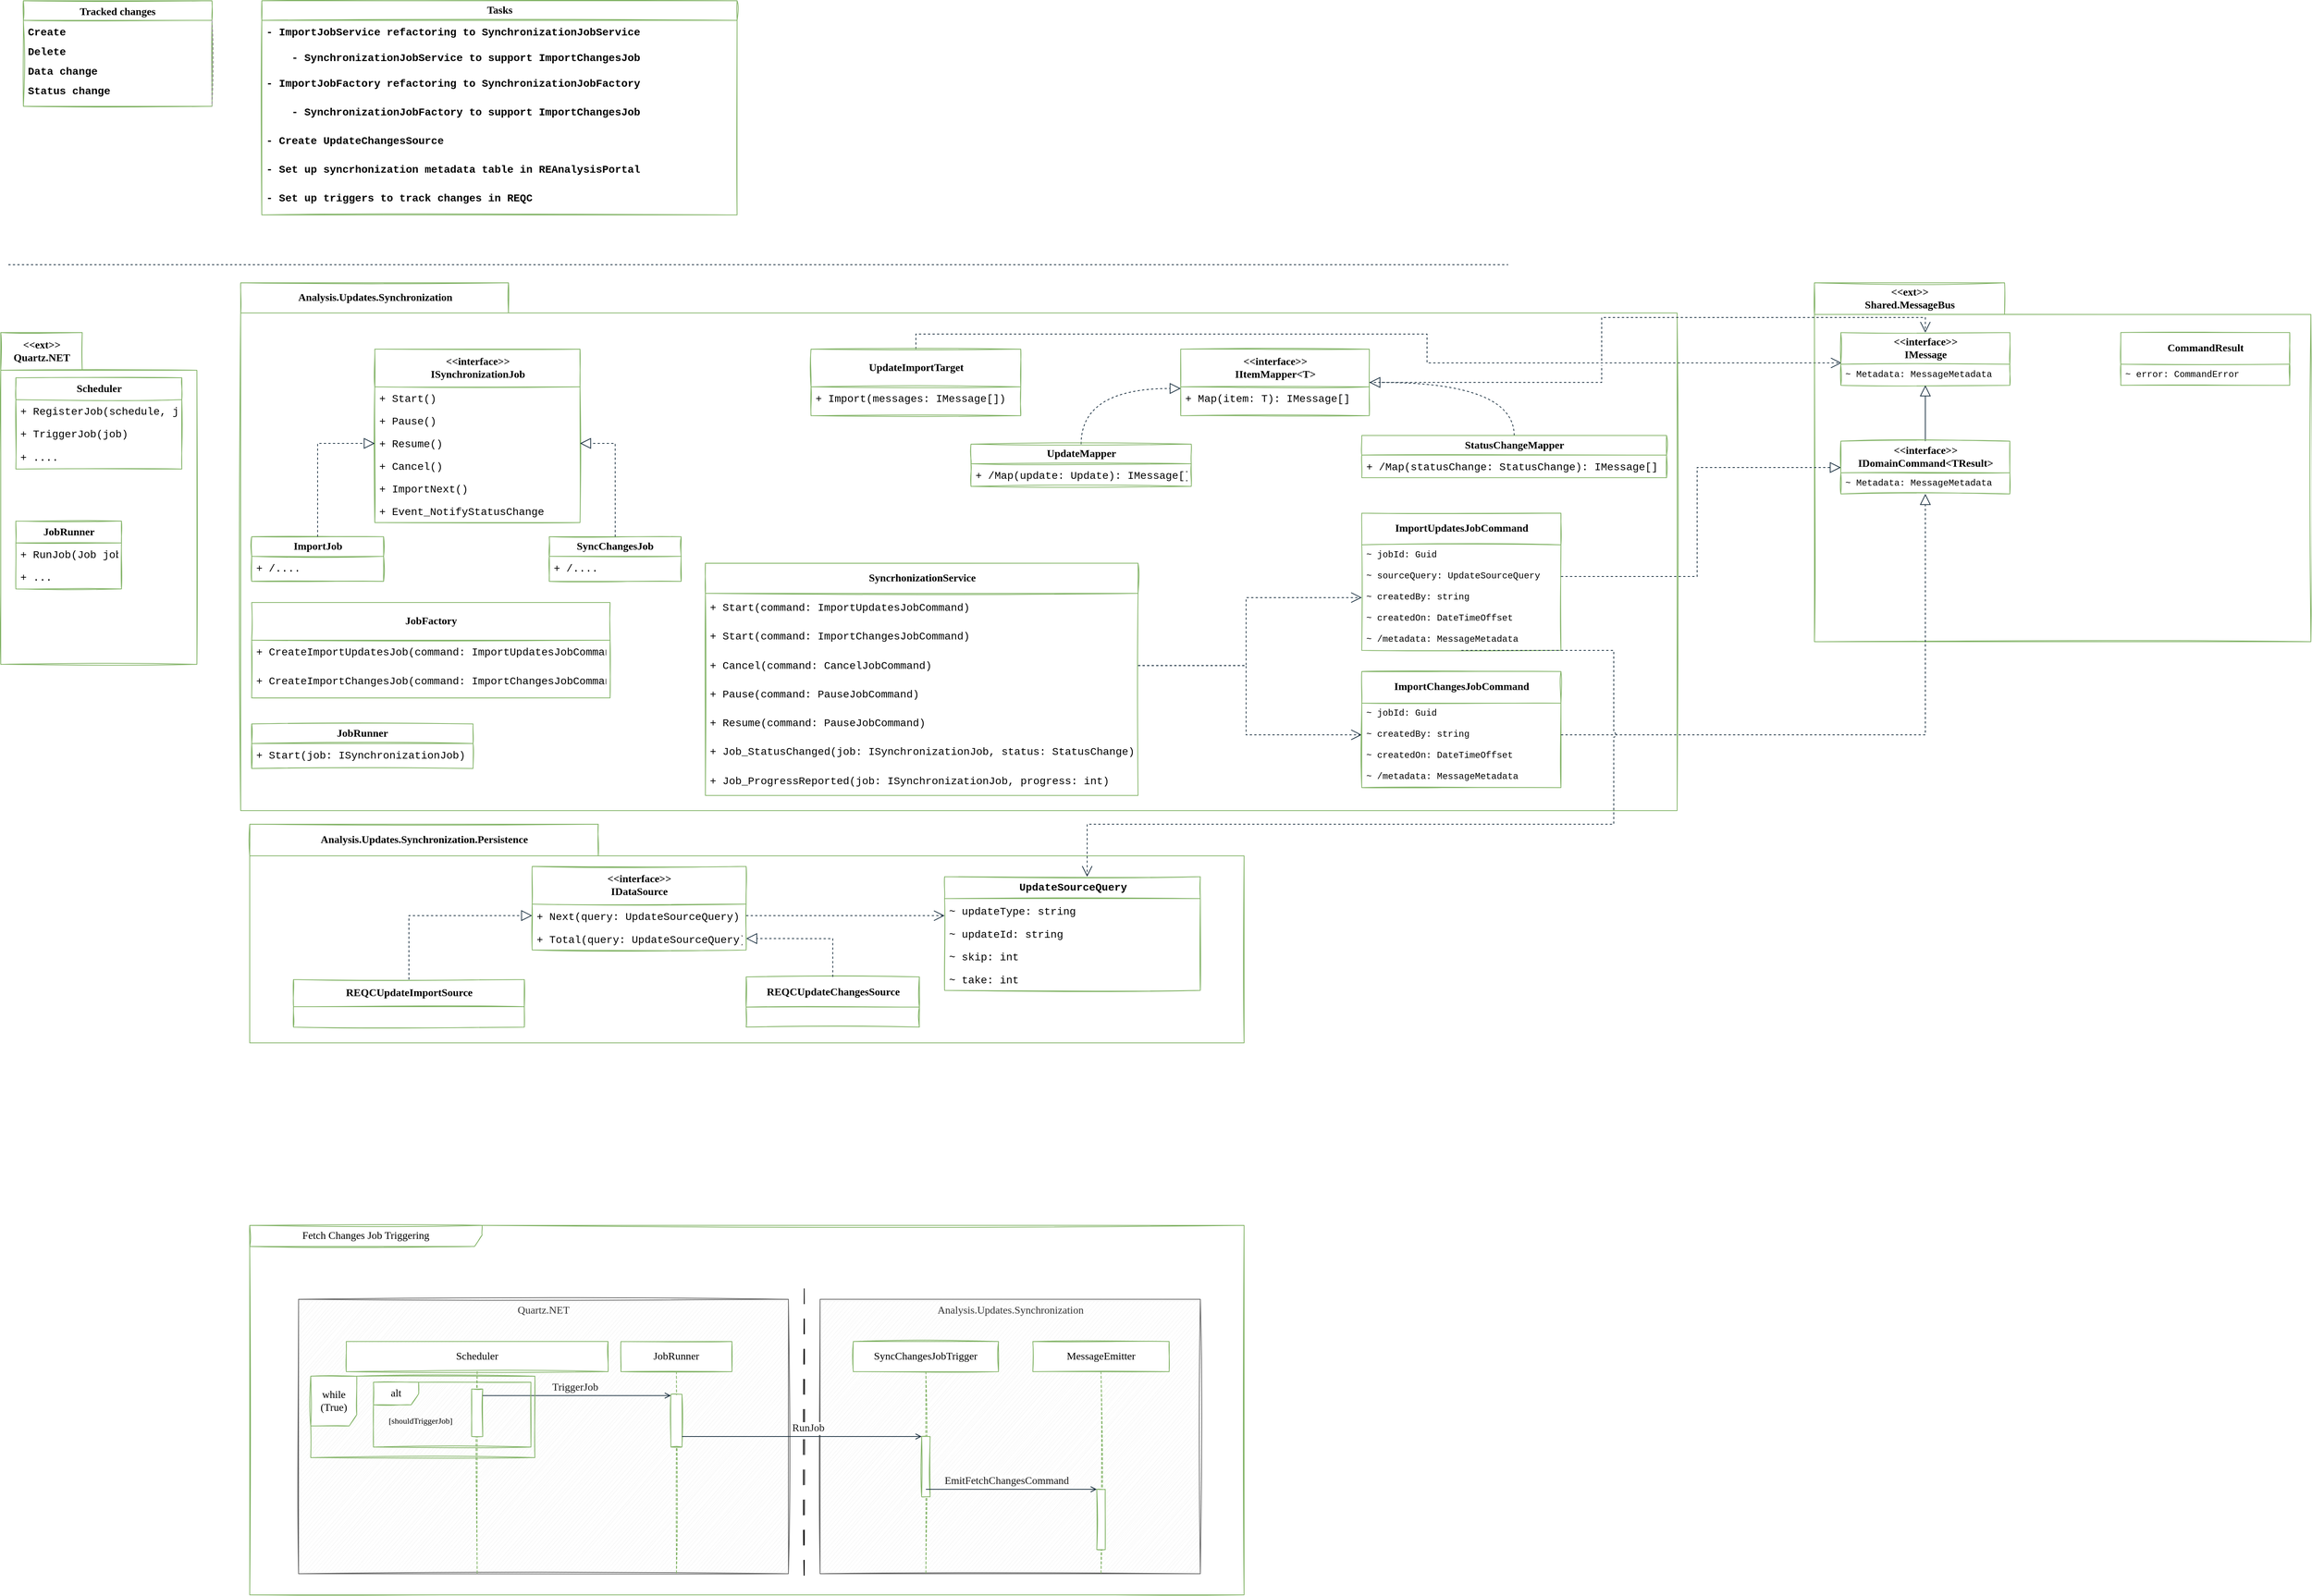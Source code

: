 <mxfile version="13.9.9" type="github">
  <diagram id="ECBcf4AF0JtO1z4K7DSX" name="Page-1">
    <mxGraphModel dx="2483" dy="893" grid="1" gridSize="14" guides="1" tooltips="1" connect="1" arrows="1" fold="1" page="1" pageScale="1" pageWidth="827" pageHeight="1169" background="#FFFFFF" math="1" shadow="0">
      <root>
        <mxCell id="0" />
        <mxCell id="1" parent="0" />
        <mxCell id="ia7Ri7Av3f0508WHwBtR-66" style="edgeStyle=orthogonalEdgeStyle;rounded=0;orthogonalLoop=1;jettySize=auto;html=1;exitX=0.5;exitY=0;exitDx=0;exitDy=0;entryX=0.004;entryY=-0.061;entryDx=0;entryDy=0;entryPerimeter=0;dashed=1;startSize=29;endArrow=open;endFill=0;endSize=12;strokeColor=#182E3E;fillColor=#dae8fc;fontFamily=Courier New;fontSize=14;jumpStyle=gap;" edge="1" parent="1" source="vq10Wp0aYiQOO_JATJNM-233" target="ia7Ri7Av3f0508WHwBtR-24">
          <mxGeometry relative="1" as="geometry" />
        </mxCell>
        <mxCell id="vq10Wp0aYiQOO_JATJNM-236" value="" style="line;strokeWidth=1;direction=south;html=1;dashed=1;dashPattern=20 20;rounded=0;shadow=0;glass=0;labelBackgroundColor=none;sketch=1;startSize=26;fillColor=#ffffff;fontFamily=Lucida Console;fontSize=11;align=center;" parent="1" vertex="1">
          <mxGeometry x="1050" y="1918" width="10" height="392" as="geometry" />
        </mxCell>
        <mxCell id="CNIEnDmMCDg7DlU-QSH8-22" value="Tracked changes" style="swimlane;fontStyle=1;childLayout=stackLayout;horizontal=1;startSize=26;horizontalStack=0;resizeParent=1;resizeParentMax=0;resizeLast=0;collapsible=1;marginBottom=0;rounded=0;shadow=0;strokeColor=#82b366;sketch=1;glass=0;separatorColor=#999999;fontFamily=Lucida Console;fillColor=none;fontSize=14;" parent="1" vertex="1">
          <mxGeometry x="20" y="210" width="250" height="140" as="geometry">
            <mxRectangle x="20" y="20" width="140" height="26" as="alternateBounds" />
          </mxGeometry>
        </mxCell>
        <mxCell id="CNIEnDmMCDg7DlU-QSH8-23" value="Create" style="text;strokeColor=none;fillColor=none;align=left;verticalAlign=top;spacingLeft=4;spacingRight=4;overflow=hidden;rotatable=0;points=[[0,0.5],[1,0.5]];portConstraint=eastwest;fontFamily=Courier New;fontSize=14;fontStyle=1" parent="CNIEnDmMCDg7DlU-QSH8-22" vertex="1">
          <mxGeometry y="26" width="250" height="26" as="geometry" />
        </mxCell>
        <mxCell id="CNIEnDmMCDg7DlU-QSH8-24" value="Delete" style="text;strokeColor=none;align=left;verticalAlign=top;spacingLeft=4;spacingRight=4;overflow=hidden;rotatable=0;points=[[0,0.5],[1,0.5]];portConstraint=eastwest;noLabel=0;fontFamily=Courier New;rounded=0;glass=0;shadow=0;sketch=0;fontSize=14;fontStyle=1" parent="CNIEnDmMCDg7DlU-QSH8-22" vertex="1">
          <mxGeometry y="52" width="250" height="26" as="geometry" />
        </mxCell>
        <mxCell id="CNIEnDmMCDg7DlU-QSH8-25" value="Data change" style="text;strokeColor=none;fillColor=none;align=left;verticalAlign=top;spacingLeft=4;spacingRight=4;overflow=hidden;rotatable=0;points=[[0,0.5],[1,0.5]];portConstraint=eastwest;fontFamily=Courier New;fontSize=14;fontStyle=1" parent="CNIEnDmMCDg7DlU-QSH8-22" vertex="1">
          <mxGeometry y="78" width="250" height="26" as="geometry" />
        </mxCell>
        <mxCell id="CNIEnDmMCDg7DlU-QSH8-26" value="Status change" style="text;strokeColor=none;fillColor=none;align=left;verticalAlign=top;spacingLeft=4;spacingRight=4;overflow=hidden;rotatable=0;points=[[0,0.5],[1,0.5]];portConstraint=eastwest;fontFamily=Courier New;fontSize=14;fontStyle=1" parent="CNIEnDmMCDg7DlU-QSH8-22" vertex="1">
          <mxGeometry y="104" width="250" height="36" as="geometry" />
        </mxCell>
        <mxCell id="-ayLkiG4syY7ho0zuzDr-17" value="&amp;lt;&amp;lt;ext&amp;gt;&amp;gt;&lt;br&gt;&lt;div&gt;Quartz.NET&lt;/div&gt;" style="shape=folder;fontStyle=1;tabWidth=108;tabHeight=50;tabPosition=left;html=1;boundedLbl=1;labelInHeader=1;rounded=0;shadow=0;glass=0;sketch=1;startSize=26;strokeColor=#82b366;fillColor=none;fontFamily=Lucida Console;fontSize=14;" parent="1" vertex="1">
          <mxGeometry x="-10" y="650" width="260" height="440" as="geometry" />
        </mxCell>
        <mxCell id="-ayLkiG4syY7ho0zuzDr-19" value="Scheduler" style="swimlane;fontStyle=1;align=center;verticalAlign=middle;childLayout=stackLayout;horizontal=1;startSize=29;horizontalStack=0;resizeParent=1;resizeParentMax=0;resizeLast=0;collapsible=0;marginBottom=0;html=1;rounded=0;shadow=0;glass=0;sketch=1;strokeColor=#82b366;fillColor=none;fontFamily=Lucida Console;fontSize=14;" parent="1" vertex="1">
          <mxGeometry x="10" y="710" width="220" height="121" as="geometry" />
        </mxCell>
        <mxCell id="ia7Ri7Av3f0508WHwBtR-4" value="+ RegisterJob(schedule, job)" style="text;html=1;strokeColor=none;fillColor=none;align=left;verticalAlign=middle;spacingLeft=4;spacingRight=4;overflow=hidden;rotatable=0;points=[[0,0.5],[1,0.5]];portConstraint=eastwest;fontFamily=Courier New;fontSize=14;" vertex="1" parent="-ayLkiG4syY7ho0zuzDr-19">
          <mxGeometry y="29" width="220" height="31" as="geometry" />
        </mxCell>
        <mxCell id="vq10Wp0aYiQOO_JATJNM-24" value="+ TriggerJob(job)" style="text;html=1;strokeColor=none;fillColor=none;align=left;verticalAlign=middle;spacingLeft=4;spacingRight=4;overflow=hidden;rotatable=0;points=[[0,0.5],[1,0.5]];portConstraint=eastwest;fontFamily=Courier New;fontSize=14;" parent="-ayLkiG4syY7ho0zuzDr-19" vertex="1">
          <mxGeometry y="60" width="220" height="30" as="geometry" />
        </mxCell>
        <mxCell id="-ayLkiG4syY7ho0zuzDr-21" value="+ ...." style="text;html=1;strokeColor=none;fillColor=none;align=left;verticalAlign=middle;spacingLeft=4;spacingRight=4;overflow=hidden;rotatable=0;points=[[0,0.5],[1,0.5]];portConstraint=eastwest;fontFamily=Courier New;fontSize=14;" parent="-ayLkiG4syY7ho0zuzDr-19" vertex="1">
          <mxGeometry y="90" width="220" height="31" as="geometry" />
        </mxCell>
        <mxCell id="-ayLkiG4syY7ho0zuzDr-31" value="JobRunner" style="swimlane;fontStyle=1;align=center;verticalAlign=middle;childLayout=stackLayout;horizontal=1;startSize=29;horizontalStack=0;resizeParent=1;resizeParentMax=0;resizeLast=0;collapsible=0;marginBottom=0;html=1;rounded=0;shadow=0;glass=0;sketch=1;strokeColor=#82b366;fillColor=none;fontFamily=Lucida Console;fontSize=14;" parent="1" vertex="1">
          <mxGeometry x="10" y="900" width="140" height="90" as="geometry" />
        </mxCell>
        <mxCell id="-ayLkiG4syY7ho0zuzDr-32" value="+ RunJob(Job job)" style="text;html=1;strokeColor=none;fillColor=none;align=left;verticalAlign=middle;spacingLeft=4;spacingRight=4;overflow=hidden;rotatable=0;points=[[0,0.5],[1,0.5]];portConstraint=eastwest;fontFamily=Courier New;fontSize=14;" parent="-ayLkiG4syY7ho0zuzDr-31" vertex="1">
          <mxGeometry y="29" width="140" height="31" as="geometry" />
        </mxCell>
        <mxCell id="vq10Wp0aYiQOO_JATJNM-25" value="+ ..." style="text;html=1;strokeColor=none;fillColor=none;align=left;verticalAlign=middle;spacingLeft=4;spacingRight=4;overflow=hidden;rotatable=0;points=[[0,0.5],[1,0.5]];portConstraint=eastwest;fontFamily=Courier New;fontSize=14;" parent="-ayLkiG4syY7ho0zuzDr-31" vertex="1">
          <mxGeometry y="60" width="140" height="30" as="geometry" />
        </mxCell>
        <mxCell id="vq10Wp0aYiQOO_JATJNM-88" value="Analysis.Updates.Synchronization" style="shape=folder;fontStyle=1;tabWidth=355;tabHeight=40;tabPosition=left;html=1;boundedLbl=1;labelInHeader=1;rounded=0;shadow=0;glass=0;sketch=1;startSize=29;strokeColor=#82b366;fontFamily=Lucida Console;fillColor=none;fontSize=14;recursiveResize=0;" parent="1" vertex="1">
          <mxGeometry x="308" y="584" width="1904" height="700" as="geometry" />
        </mxCell>
        <mxCell id="ia7Ri7Av3f0508WHwBtR-58" style="edgeStyle=orthogonalEdgeStyle;rounded=0;orthogonalLoop=1;jettySize=auto;html=1;exitX=1;exitY=0.5;exitDx=0;exitDy=0;entryX=0;entryY=0.5;entryDx=0;entryDy=0;startSize=29;endArrow=open;endFill=0;endSize=12;strokeColor=#182E3E;fillColor=#dae8fc;fontFamily=Courier New;fontSize=14;dashed=1;" edge="1" parent="vq10Wp0aYiQOO_JATJNM-88" source="vq10Wp0aYiQOO_JATJNM-83" target="ia7Ri7Av3f0508WHwBtR-53">
          <mxGeometry relative="1" as="geometry" />
        </mxCell>
        <mxCell id="ia7Ri7Av3f0508WHwBtR-57" style="edgeStyle=orthogonalEdgeStyle;rounded=0;orthogonalLoop=1;jettySize=auto;html=1;exitX=1;exitY=0.5;exitDx=0;exitDy=0;startSize=29;endArrow=open;endFill=0;endSize=12;strokeColor=#182E3E;fillColor=#dae8fc;fontFamily=Courier New;fontSize=14;entryX=0;entryY=0.5;entryDx=0;entryDy=0;dashed=1;jumpStyle=arc;" edge="1" parent="vq10Wp0aYiQOO_JATJNM-88" source="vq10Wp0aYiQOO_JATJNM-83" target="ia7Ri7Av3f0508WHwBtR-46">
          <mxGeometry relative="1" as="geometry" />
        </mxCell>
        <mxCell id="vq10Wp0aYiQOO_JATJNM-78" value="SyncrhonizationService" style="swimlane;fontStyle=1;childLayout=stackLayout;horizontal=1;startSize=40;fillColor=none;horizontalStack=0;resizeParent=1;resizeParentMax=0;resizeLast=0;collapsible=1;marginBottom=0;rounded=0;shadow=0;glass=0;sketch=1;strokeColor=#82b366;fontFamily=Lucida Console;html=1;fontSize=14;" parent="vq10Wp0aYiQOO_JATJNM-88" vertex="1">
          <mxGeometry x="616.0" y="371.92" width="573.43" height="307.949" as="geometry">
            <mxRectangle x="470" y="290" width="190" height="40" as="alternateBounds" />
          </mxGeometry>
        </mxCell>
        <mxCell id="vq10Wp0aYiQOO_JATJNM-81" value="+ Start(command: ImportUpdatesJobCommand)" style="text;html=1;strokeColor=none;fillColor=none;align=left;verticalAlign=middle;spacingLeft=4;spacingRight=4;overflow=hidden;rotatable=0;points=[[0,0.5],[1,0.5]];portConstraint=eastwest;fontFamily=Courier New;fontSize=14;" parent="vq10Wp0aYiQOO_JATJNM-78" vertex="1">
          <mxGeometry y="40" width="573.43" height="38.278" as="geometry" />
        </mxCell>
        <mxCell id="vq10Wp0aYiQOO_JATJNM-82" value="+ Start(command: ImportChangesJobCommand)" style="text;html=1;strokeColor=none;fillColor=none;align=left;verticalAlign=middle;spacingLeft=4;spacingRight=4;overflow=hidden;rotatable=0;points=[[0,0.5],[1,0.5]];portConstraint=eastwest;fontFamily=Courier New;fontSize=14;" parent="vq10Wp0aYiQOO_JATJNM-78" vertex="1">
          <mxGeometry y="78.278" width="573.43" height="38.278" as="geometry" />
        </mxCell>
        <mxCell id="vq10Wp0aYiQOO_JATJNM-83" value="+ Cancel(command: CancelJobCommand) " style="text;html=1;strokeColor=none;fillColor=none;align=left;verticalAlign=middle;spacingLeft=4;spacingRight=4;overflow=hidden;rotatable=0;points=[[0,0.5],[1,0.5]];portConstraint=eastwest;fontFamily=Courier New;fontSize=14;" parent="vq10Wp0aYiQOO_JATJNM-78" vertex="1">
          <mxGeometry y="116.557" width="573.43" height="38.278" as="geometry" />
        </mxCell>
        <mxCell id="vq10Wp0aYiQOO_JATJNM-84" value="+ Pause(command: PauseJobCommand) " style="text;html=1;strokeColor=none;fillColor=none;align=left;verticalAlign=middle;spacingLeft=4;spacingRight=4;overflow=hidden;rotatable=0;points=[[0,0.5],[1,0.5]];portConstraint=eastwest;fontFamily=Courier New;fontSize=14;" parent="vq10Wp0aYiQOO_JATJNM-78" vertex="1">
          <mxGeometry y="154.835" width="573.43" height="38.278" as="geometry" />
        </mxCell>
        <mxCell id="vq10Wp0aYiQOO_JATJNM-85" value="+ Resume(command: PauseJobCommand) " style="text;html=1;fillColor=none;align=left;verticalAlign=middle;spacingLeft=4;spacingRight=4;overflow=hidden;rotatable=0;points=[[0,0.5],[1,0.5]];portConstraint=eastwest;fontFamily=Courier New;fontSize=14;" parent="vq10Wp0aYiQOO_JATJNM-78" vertex="1">
          <mxGeometry y="193.114" width="573.43" height="38.278" as="geometry" />
        </mxCell>
        <mxCell id="vq10Wp0aYiQOO_JATJNM-87" value="+ Job_StatusChanged(job: ISynchronizationJob, status: StatusChange)" style="text;html=1;fillColor=none;align=left;verticalAlign=middle;spacingLeft=4;spacingRight=4;overflow=hidden;rotatable=0;points=[[0,0.5],[1,0.5]];portConstraint=eastwest;fontFamily=Courier New;fontSize=14;" parent="vq10Wp0aYiQOO_JATJNM-78" vertex="1">
          <mxGeometry y="231.392" width="573.43" height="38.278" as="geometry" />
        </mxCell>
        <mxCell id="vq10Wp0aYiQOO_JATJNM-86" value="+ Job_ProgressReported(job: ISynchronizationJob, progress: int) " style="text;html=1;fillColor=none;align=left;verticalAlign=middle;spacingLeft=4;spacingRight=4;overflow=hidden;rotatable=0;points=[[0,0.5],[1,0.5]];portConstraint=eastwest;fontFamily=Courier New;fontSize=14;" parent="vq10Wp0aYiQOO_JATJNM-78" vertex="1">
          <mxGeometry y="269.671" width="573.43" height="38.278" as="geometry" />
        </mxCell>
        <mxCell id="vq10Wp0aYiQOO_JATJNM-74" value="JobFactory" style="swimlane;fontStyle=1;childLayout=stackLayout;horizontal=1;startSize=50;fillColor=none;horizontalStack=0;resizeParent=1;resizeParentMax=0;resizeLast=0;collapsible=1;marginBottom=0;rounded=0;shadow=0;glass=0;sketch=1;strokeColor=#82b366;fontFamily=Lucida Console;html=1;fontSize=14;" parent="vq10Wp0aYiQOO_JATJNM-88" vertex="1">
          <mxGeometry x="14.573" y="423.998" width="475.068" height="126.557" as="geometry">
            <mxRectangle x="1020" y="290" width="100" height="50" as="alternateBounds" />
          </mxGeometry>
        </mxCell>
        <mxCell id="vq10Wp0aYiQOO_JATJNM-75" value="+ CreateImportUpdatesJob(command: ImportUpdatesJobCommand)" style="text;strokeColor=none;fillColor=none;align=left;verticalAlign=top;spacingLeft=4;spacingRight=4;overflow=hidden;rotatable=0;points=[[0,0.5],[1,0.5]];portConstraint=eastwest;fontFamily=Courier New;fontSize=14;" parent="vq10Wp0aYiQOO_JATJNM-74" vertex="1">
          <mxGeometry y="50" width="475.068" height="38.278" as="geometry" />
        </mxCell>
        <mxCell id="vq10Wp0aYiQOO_JATJNM-76" value="+ CreateImportChangesJob(command: ImportChangesJobCommand)" style="text;strokeColor=none;fillColor=none;align=left;verticalAlign=top;spacingLeft=4;spacingRight=4;overflow=hidden;rotatable=0;points=[[0,0.5],[1,0.5]];portConstraint=eastwest;fontFamily=Courier New;fontSize=14;" parent="vq10Wp0aYiQOO_JATJNM-74" vertex="1">
          <mxGeometry y="88.278" width="475.068" height="38.278" as="geometry" />
        </mxCell>
        <mxCell id="vq10Wp0aYiQOO_JATJNM-92" value="&lt;b style=&quot;font-size: 14px;&quot;&gt;JobRunner&lt;/b&gt;" style="swimlane;fontStyle=0;childLayout=stackLayout;horizontal=1;startSize=26;fillColor=none;horizontalStack=0;resizeParent=1;resizeParentMax=0;resizeLast=0;collapsible=1;marginBottom=0;rounded=0;shadow=0;glass=0;sketch=1;strokeColor=#82b366;fontFamily=Lucida Console;html=1;fontSize=14;" parent="vq10Wp0aYiQOO_JATJNM-88" vertex="1">
          <mxGeometry x="14.57" y="585" width="293.43" height="59.175" as="geometry" />
        </mxCell>
        <mxCell id="vq10Wp0aYiQOO_JATJNM-93" value="+ Start(job: ISynchronizationJob)" style="text;strokeColor=none;fillColor=none;align=left;verticalAlign=top;spacingLeft=4;spacingRight=4;overflow=hidden;rotatable=0;points=[[0,0.5],[1,0.5]];portConstraint=eastwest;fontFamily=Courier New;fontSize=14;" parent="vq10Wp0aYiQOO_JATJNM-92" vertex="1">
          <mxGeometry y="26" width="293.43" height="33.175" as="geometry" />
        </mxCell>
        <mxCell id="vq10Wp0aYiQOO_JATJNM-108" value="&amp;lt;&amp;lt;interface&amp;gt;&amp;gt;&lt;br&gt;&lt;div&gt;IItemMapper&amp;lt;T&amp;gt;&lt;/div&gt;" style="swimlane;fontStyle=1;childLayout=stackLayout;horizontal=1;startSize=50;fillColor=none;horizontalStack=0;resizeParent=1;resizeParentMax=0;resizeLast=0;collapsible=1;marginBottom=0;rounded=0;shadow=0;glass=0;sketch=1;strokeColor=#82b366;fontFamily=Lucida Console;html=1;fontSize=14;" parent="vq10Wp0aYiQOO_JATJNM-88" vertex="1">
          <mxGeometry x="1246" y="88" width="250" height="88.278" as="geometry">
            <mxRectangle x="830" y="50" width="200" height="50" as="alternateBounds" />
          </mxGeometry>
        </mxCell>
        <mxCell id="vq10Wp0aYiQOO_JATJNM-109" value="+ Map(item: T): IMessage[]" style="text;strokeColor=none;fillColor=none;align=left;verticalAlign=top;spacingLeft=4;spacingRight=4;overflow=hidden;rotatable=0;points=[[0,0.5],[1,0.5]];portConstraint=eastwest;fontFamily=Courier New;fontSize=14;" parent="vq10Wp0aYiQOO_JATJNM-108" vertex="1">
          <mxGeometry y="50" width="250" height="38.278" as="geometry" />
        </mxCell>
        <mxCell id="vq10Wp0aYiQOO_JATJNM-141" value="&lt;div&gt;&amp;lt;&amp;lt;interface&amp;gt;&amp;gt;&lt;/div&gt;&lt;div&gt;ISynchronizationJob&lt;br&gt;&lt;/div&gt;" style="swimlane;fontStyle=1;childLayout=stackLayout;horizontal=1;startSize=50;fillColor=none;horizontalStack=0;resizeParent=1;resizeParentMax=0;resizeLast=0;collapsible=1;marginBottom=0;rounded=0;shadow=0;glass=0;sketch=1;strokeColor=#82b366;fontFamily=Lucida Console;html=1;fontSize=14;" parent="vq10Wp0aYiQOO_JATJNM-88" vertex="1">
          <mxGeometry x="177.786" y="87.998" width="272.022" height="230" as="geometry">
            <mxRectangle x="830" y="50" width="200" height="50" as="alternateBounds" />
          </mxGeometry>
        </mxCell>
        <mxCell id="vq10Wp0aYiQOO_JATJNM-142" value="+ Start()" style="text;strokeColor=none;fillColor=none;align=left;verticalAlign=top;spacingLeft=4;spacingRight=4;overflow=hidden;rotatable=0;points=[[0,0.5],[1,0.5]];portConstraint=eastwest;fontFamily=Courier New;fontSize=14;" parent="vq10Wp0aYiQOO_JATJNM-141" vertex="1">
          <mxGeometry y="50" width="272.022" height="30" as="geometry" />
        </mxCell>
        <mxCell id="vq10Wp0aYiQOO_JATJNM-143" value="+ Pause()" style="text;strokeColor=none;fillColor=none;align=left;verticalAlign=top;spacingLeft=4;spacingRight=4;overflow=hidden;rotatable=0;points=[[0,0.5],[1,0.5]];portConstraint=eastwest;fontFamily=Courier New;fontSize=14;" parent="vq10Wp0aYiQOO_JATJNM-141" vertex="1">
          <mxGeometry y="80" width="272.022" height="30" as="geometry" />
        </mxCell>
        <mxCell id="vq10Wp0aYiQOO_JATJNM-144" value="+ Resume()" style="text;strokeColor=none;fillColor=none;align=left;verticalAlign=top;spacingLeft=4;spacingRight=4;overflow=hidden;rotatable=0;points=[[0,0.5],[1,0.5]];portConstraint=eastwest;fontFamily=Courier New;fontSize=14;" parent="vq10Wp0aYiQOO_JATJNM-141" vertex="1">
          <mxGeometry y="110" width="272.022" height="30" as="geometry" />
        </mxCell>
        <mxCell id="vq10Wp0aYiQOO_JATJNM-145" value="+ Cancel()" style="text;strokeColor=none;fillColor=none;align=left;verticalAlign=top;spacingLeft=4;spacingRight=4;overflow=hidden;rotatable=0;points=[[0,0.5],[1,0.5]];portConstraint=eastwest;fontFamily=Courier New;fontSize=14;" parent="vq10Wp0aYiQOO_JATJNM-141" vertex="1">
          <mxGeometry y="140" width="272.022" height="30" as="geometry" />
        </mxCell>
        <mxCell id="vq10Wp0aYiQOO_JATJNM-146" value="+ ImportNext()" style="text;strokeColor=none;fillColor=none;align=left;verticalAlign=top;spacingLeft=4;spacingRight=4;overflow=hidden;rotatable=0;points=[[0,0.5],[1,0.5]];portConstraint=eastwest;fontFamily=Courier New;fontSize=14;" parent="vq10Wp0aYiQOO_JATJNM-141" vertex="1">
          <mxGeometry y="170" width="272.022" height="30" as="geometry" />
        </mxCell>
        <mxCell id="vq10Wp0aYiQOO_JATJNM-147" value="+ Event_NotifyStatusChange" style="text;strokeColor=none;fillColor=none;align=left;verticalAlign=top;spacingLeft=4;spacingRight=4;overflow=hidden;rotatable=0;points=[[0,0.5],[1,0.5]];portConstraint=eastwest;fontFamily=Courier New;fontSize=14;" parent="vq10Wp0aYiQOO_JATJNM-141" vertex="1">
          <mxGeometry y="200" width="272.022" height="30" as="geometry" />
        </mxCell>
        <mxCell id="vq10Wp0aYiQOO_JATJNM-112" value="&lt;b style=&quot;font-size: 14px;&quot;&gt;ImportJob&lt;/b&gt;" style="swimlane;fontStyle=0;childLayout=stackLayout;horizontal=1;startSize=26;fillColor=none;horizontalStack=0;resizeParent=1;resizeParentMax=0;resizeLast=0;collapsible=1;marginBottom=0;rounded=0;shadow=0;glass=0;sketch=1;strokeColor=#82b366;fontFamily=Lucida Console;html=1;fontSize=14;" parent="vq10Wp0aYiQOO_JATJNM-88" vertex="1">
          <mxGeometry x="14.573" y="336.77" width="174.871" height="59.175" as="geometry" />
        </mxCell>
        <mxCell id="ia7Ri7Av3f0508WHwBtR-33" value="+ /...." style="text;strokeColor=none;fillColor=none;align=left;verticalAlign=top;spacingLeft=4;spacingRight=4;overflow=hidden;rotatable=0;points=[[0,0.5],[1,0.5]];portConstraint=eastwest;fontFamily=Courier New;fontSize=14;" vertex="1" parent="vq10Wp0aYiQOO_JATJNM-112">
          <mxGeometry y="26" width="174.871" height="33.175" as="geometry" />
        </mxCell>
        <mxCell id="vq10Wp0aYiQOO_JATJNM-116" value="SyncChangesJob" style="swimlane;fontStyle=1;childLayout=stackLayout;horizontal=1;startSize=26;fillColor=none;horizontalStack=0;resizeParent=1;resizeParentMax=0;resizeLast=0;collapsible=1;marginBottom=0;rounded=0;shadow=0;glass=0;sketch=1;strokeColor=#82b366;fontFamily=Lucida Console;html=1;fontSize=14;" parent="vq10Wp0aYiQOO_JATJNM-88" vertex="1">
          <mxGeometry x="409.005" y="336.77" width="174.871" height="59.175" as="geometry" />
        </mxCell>
        <mxCell id="ia7Ri7Av3f0508WHwBtR-36" value="+ /...." style="text;strokeColor=none;fillColor=none;align=left;verticalAlign=top;spacingLeft=4;spacingRight=4;overflow=hidden;rotatable=0;points=[[0,0.5],[1,0.5]];portConstraint=eastwest;fontFamily=Courier New;fontSize=14;" vertex="1" parent="vq10Wp0aYiQOO_JATJNM-116">
          <mxGeometry y="26" width="174.871" height="33.175" as="geometry" />
        </mxCell>
        <mxCell id="vq10Wp0aYiQOO_JATJNM-148" style="edgeStyle=orthogonalEdgeStyle;rounded=0;orthogonalLoop=1;jettySize=auto;html=1;exitX=0.5;exitY=0;exitDx=0;exitDy=0;entryX=1;entryY=0.5;entryDx=0;entryDy=0;strokeColor=#182E3E;fillColor=#dae8fc;fontFamily=Lucida Console;fontSize=14;fontColor=#1A1A1A;dashed=1;endFill=0;endArrow=block;endSize=12;" parent="vq10Wp0aYiQOO_JATJNM-88" source="vq10Wp0aYiQOO_JATJNM-116" target="vq10Wp0aYiQOO_JATJNM-144" edge="1">
          <mxGeometry relative="1" as="geometry" />
        </mxCell>
        <mxCell id="vq10Wp0aYiQOO_JATJNM-149" style="edgeStyle=orthogonalEdgeStyle;rounded=0;orthogonalLoop=1;jettySize=auto;html=1;exitX=0.5;exitY=0;exitDx=0;exitDy=0;entryX=0;entryY=0.5;entryDx=0;entryDy=0;strokeColor=#182E3E;fillColor=#dae8fc;fontFamily=Lucida Console;fontSize=14;fontColor=#1A1A1A;dashed=1;endFill=0;endArrow=block;endSize=12;" parent="vq10Wp0aYiQOO_JATJNM-88" source="vq10Wp0aYiQOO_JATJNM-112" target="vq10Wp0aYiQOO_JATJNM-144" edge="1">
          <mxGeometry relative="1" as="geometry" />
        </mxCell>
        <mxCell id="vq10Wp0aYiQOO_JATJNM-233" value="UpdateImportTarget" style="swimlane;fontStyle=1;childLayout=stackLayout;horizontal=1;startSize=50;fillColor=none;horizontalStack=0;resizeParent=1;resizeParentMax=0;resizeLast=0;collapsible=1;marginBottom=0;rounded=0;shadow=0;glass=0;sketch=1;strokeColor=#82b366;fontFamily=Lucida Console;html=1;fontSize=14;" parent="vq10Wp0aYiQOO_JATJNM-88" vertex="1">
          <mxGeometry x="756" y="88.0" width="278" height="88.278" as="geometry">
            <mxRectangle x="1020" y="290" width="100" height="50" as="alternateBounds" />
          </mxGeometry>
        </mxCell>
        <mxCell id="vq10Wp0aYiQOO_JATJNM-235" value="+ Import(messages: IMessage[])" style="text;strokeColor=none;fillColor=none;align=left;verticalAlign=top;spacingLeft=4;spacingRight=4;overflow=hidden;rotatable=0;points=[[0,0.5],[1,0.5]];portConstraint=eastwest;fontFamily=Courier New;fontSize=14;" parent="vq10Wp0aYiQOO_JATJNM-233" vertex="1">
          <mxGeometry y="50" width="278" height="38.278" as="geometry" />
        </mxCell>
        <mxCell id="ia7Ri7Av3f0508WHwBtR-11" style="edgeStyle=orthogonalEdgeStyle;curved=1;orthogonalLoop=1;jettySize=auto;html=1;exitX=0.5;exitY=0;exitDx=0;exitDy=0;entryX=1;entryY=0.5;entryDx=0;entryDy=0;strokeColor=#182E3E;fillColor=#dae8fc;fontFamily=Lucida Console;dashed=1;fontSize=14;fontColor=#1A1A1A;endFill=0;endArrow=block;endSize=12;" edge="1" parent="vq10Wp0aYiQOO_JATJNM-88" source="ia7Ri7Av3f0508WHwBtR-5" target="vq10Wp0aYiQOO_JATJNM-108">
          <mxGeometry relative="1" as="geometry">
            <mxPoint x="1590" y="213.98" as="sourcePoint" />
            <mxPoint x="1545.24" y="195.428" as="targetPoint" />
          </mxGeometry>
        </mxCell>
        <mxCell id="ia7Ri7Av3f0508WHwBtR-5" value="StatusChangeMapper" style="swimlane;fontStyle=1;childLayout=stackLayout;horizontal=1;startSize=26;fillColor=none;horizontalStack=0;resizeParent=1;resizeParentMax=0;resizeLast=0;collapsible=1;marginBottom=0;rounded=0;shadow=0;glass=0;sketch=1;strokeColor=#82b366;fontFamily=Lucida Console;html=1;fontSize=14;" vertex="1" parent="vq10Wp0aYiQOO_JATJNM-88">
          <mxGeometry x="1486" y="202.53" width="404" height="56" as="geometry" />
        </mxCell>
        <mxCell id="ia7Ri7Av3f0508WHwBtR-13" value="+ /Map(statusChange: StatusChange): IMessage[]" style="text;strokeColor=none;fillColor=none;spacingLeft=4;spacingRight=4;overflow=hidden;rotatable=0;points=[[0,0.5],[1,0.5]];portConstraint=eastwest;fontSize=14;fontFamily=Courier New;" vertex="1" parent="ia7Ri7Av3f0508WHwBtR-5">
          <mxGeometry y="26" width="404" height="30" as="geometry" />
        </mxCell>
        <mxCell id="ia7Ri7Av3f0508WHwBtR-10" style="edgeStyle=orthogonalEdgeStyle;orthogonalLoop=1;jettySize=auto;html=1;exitX=0.5;exitY=0;exitDx=0;exitDy=0;entryX=0;entryY=0.591;entryDx=0;entryDy=0;strokeColor=#182E3E;fillColor=#dae8fc;fontFamily=Lucida Console;curved=1;dashed=1;fontSize=14;fontColor=#1A1A1A;endFill=0;endArrow=block;endSize=12;entryPerimeter=0;" edge="1" parent="vq10Wp0aYiQOO_JATJNM-88" source="ia7Ri7Av3f0508WHwBtR-6" target="vq10Wp0aYiQOO_JATJNM-108">
          <mxGeometry relative="1" as="geometry">
            <mxPoint x="1192" y="195.428" as="targetPoint" />
          </mxGeometry>
        </mxCell>
        <mxCell id="ia7Ri7Av3f0508WHwBtR-6" value="UpdateMapper" style="swimlane;fontStyle=1;childLayout=stackLayout;horizontal=1;startSize=26;fillColor=none;horizontalStack=0;resizeParent=1;resizeParentMax=0;resizeLast=0;collapsible=1;marginBottom=0;rounded=0;shadow=0;glass=0;sketch=1;strokeColor=#82b366;fontFamily=Lucida Console;html=1;fontSize=14;" vertex="1" parent="vq10Wp0aYiQOO_JATJNM-88">
          <mxGeometry x="968" y="213.98" width="292" height="56" as="geometry" />
        </mxCell>
        <mxCell id="ia7Ri7Av3f0508WHwBtR-12" value="+ /Map(update: Update): IMessage[]" style="text;strokeColor=none;fillColor=none;spacingLeft=4;spacingRight=4;overflow=hidden;rotatable=0;points=[[0,0.5],[1,0.5]];portConstraint=eastwest;fontSize=14;fontFamily=Courier New;" vertex="1" parent="ia7Ri7Av3f0508WHwBtR-6">
          <mxGeometry y="26" width="292" height="30" as="geometry" />
        </mxCell>
        <mxCell id="ia7Ri7Av3f0508WHwBtR-43" value="ImportUpdatesJobCommand" style="swimlane;fontStyle=1;align=center;verticalAlign=middle;childLayout=stackLayout;horizontal=1;startSize=42;horizontalStack=0;resizeParent=1;resizeParentMax=0;resizeLast=0;collapsible=0;marginBottom=0;html=1;rounded=0;shadow=0;glass=0;sketch=1;strokeColor=#82b366;fillColor=none;fontFamily=Lucida Console;fontSize=14;" vertex="1" parent="vq10Wp0aYiQOO_JATJNM-88">
          <mxGeometry x="1486" y="305.45" width="264" height="182" as="geometry" />
        </mxCell>
        <mxCell id="ia7Ri7Av3f0508WHwBtR-44" value="~ jobId: Guid" style="text;html=1;strokeColor=none;fillColor=none;align=left;verticalAlign=middle;spacingLeft=4;spacingRight=4;overflow=hidden;rotatable=0;points=[[0,0.5],[1,0.5]];portConstraint=eastwest;fontFamily=Courier New;" vertex="1" parent="ia7Ri7Av3f0508WHwBtR-43">
          <mxGeometry y="42" width="264" height="28" as="geometry" />
        </mxCell>
        <mxCell id="ia7Ri7Av3f0508WHwBtR-45" value="~ sourceQuery: UpdateSourceQuery" style="text;html=1;strokeColor=none;fillColor=none;align=left;verticalAlign=middle;spacingLeft=4;spacingRight=4;overflow=hidden;rotatable=0;points=[[0,0.5],[1,0.5]];portConstraint=eastwest;fontFamily=Courier New;" vertex="1" parent="ia7Ri7Av3f0508WHwBtR-43">
          <mxGeometry y="70" width="264" height="28" as="geometry" />
        </mxCell>
        <mxCell id="ia7Ri7Av3f0508WHwBtR-46" value="~ createdBy: string" style="text;html=1;strokeColor=none;fillColor=none;align=left;verticalAlign=middle;spacingLeft=4;spacingRight=4;overflow=hidden;rotatable=0;points=[[0,0.5],[1,0.5]];portConstraint=eastwest;fontFamily=Courier New;" vertex="1" parent="ia7Ri7Av3f0508WHwBtR-43">
          <mxGeometry y="98" width="264" height="28" as="geometry" />
        </mxCell>
        <mxCell id="ia7Ri7Av3f0508WHwBtR-47" value="~ createdOn: DateTimeOffset" style="text;html=1;strokeColor=none;fillColor=none;align=left;verticalAlign=middle;spacingLeft=4;spacingRight=4;overflow=hidden;rotatable=0;points=[[0,0.5],[1,0.5]];portConstraint=eastwest;fontFamily=Courier New;" vertex="1" parent="ia7Ri7Av3f0508WHwBtR-43">
          <mxGeometry y="126" width="264" height="28" as="geometry" />
        </mxCell>
        <mxCell id="ia7Ri7Av3f0508WHwBtR-48" value="~ /metadata: MessageMetadata" style="text;html=1;strokeColor=none;fillColor=none;align=left;verticalAlign=middle;spacingLeft=4;spacingRight=4;overflow=hidden;rotatable=0;points=[[0,0.5],[1,0.5]];portConstraint=eastwest;fontFamily=Courier New;" vertex="1" parent="ia7Ri7Av3f0508WHwBtR-43">
          <mxGeometry y="154" width="264" height="28" as="geometry" />
        </mxCell>
        <mxCell id="ia7Ri7Av3f0508WHwBtR-50" value="ImportChangesJobCommand" style="swimlane;fontStyle=1;align=center;verticalAlign=middle;childLayout=stackLayout;horizontal=1;startSize=42;horizontalStack=0;resizeParent=1;resizeParentMax=0;resizeLast=0;collapsible=0;marginBottom=0;html=1;rounded=0;shadow=0;glass=0;sketch=1;strokeColor=#82b366;fillColor=none;fontFamily=Lucida Console;fontSize=14;" vertex="1" parent="vq10Wp0aYiQOO_JATJNM-88">
          <mxGeometry x="1486" y="515.45" width="264" height="154" as="geometry" />
        </mxCell>
        <mxCell id="ia7Ri7Av3f0508WHwBtR-51" value="~ jobId: Guid" style="text;html=1;strokeColor=none;fillColor=none;align=left;verticalAlign=middle;spacingLeft=4;spacingRight=4;overflow=hidden;rotatable=0;points=[[0,0.5],[1,0.5]];portConstraint=eastwest;fontFamily=Courier New;" vertex="1" parent="ia7Ri7Av3f0508WHwBtR-50">
          <mxGeometry y="42" width="264" height="28" as="geometry" />
        </mxCell>
        <mxCell id="ia7Ri7Av3f0508WHwBtR-53" value="~ createdBy: string" style="text;html=1;strokeColor=none;fillColor=none;align=left;verticalAlign=middle;spacingLeft=4;spacingRight=4;overflow=hidden;rotatable=0;points=[[0,0.5],[1,0.5]];portConstraint=eastwest;fontFamily=Courier New;" vertex="1" parent="ia7Ri7Av3f0508WHwBtR-50">
          <mxGeometry y="70" width="264" height="28" as="geometry" />
        </mxCell>
        <mxCell id="ia7Ri7Av3f0508WHwBtR-54" value="~ createdOn: DateTimeOffset" style="text;html=1;strokeColor=none;fillColor=none;align=left;verticalAlign=middle;spacingLeft=4;spacingRight=4;overflow=hidden;rotatable=0;points=[[0,0.5],[1,0.5]];portConstraint=eastwest;fontFamily=Courier New;" vertex="1" parent="ia7Ri7Av3f0508WHwBtR-50">
          <mxGeometry y="98" width="264" height="28" as="geometry" />
        </mxCell>
        <mxCell id="ia7Ri7Av3f0508WHwBtR-55" value="~ /metadata: MessageMetadata" style="text;html=1;strokeColor=none;fillColor=none;align=left;verticalAlign=middle;spacingLeft=4;spacingRight=4;overflow=hidden;rotatable=0;points=[[0,0.5],[1,0.5]];portConstraint=eastwest;fontFamily=Courier New;" vertex="1" parent="ia7Ri7Av3f0508WHwBtR-50">
          <mxGeometry y="126" width="264" height="28" as="geometry" />
        </mxCell>
        <mxCell id="vq10Wp0aYiQOO_JATJNM-118" value="Tasks" style="swimlane;fontStyle=1;childLayout=stackLayout;horizontal=1;startSize=26;fillColor=none;horizontalStack=0;resizeParent=1;resizeParentMax=0;resizeLast=0;collapsible=1;marginBottom=0;rounded=0;shadow=0;glass=0;sketch=1;strokeColor=#82b366;fontFamily=Lucida Console;html=1;fontSize=14;" parent="1" vertex="1">
          <mxGeometry x="336" y="210" width="630" height="284" as="geometry" />
        </mxCell>
        <mxCell id="vq10Wp0aYiQOO_JATJNM-119" value="- ImportJobService refactoring to SynchronizationJobService" style="text;strokeColor=none;fillColor=none;align=left;verticalAlign=top;spacingLeft=4;spacingRight=4;overflow=hidden;rotatable=0;points=[[0,0.5],[1,0.5]];portConstraint=eastwest;fontFamily=Courier New;fontSize=14;fontStyle=1" parent="vq10Wp0aYiQOO_JATJNM-118" vertex="1">
          <mxGeometry y="26" width="630" height="34" as="geometry" />
        </mxCell>
        <mxCell id="vq10Wp0aYiQOO_JATJNM-124" value="    - SynchronizationJobService to support ImportChangesJob" style="text;strokeColor=none;fillColor=none;align=left;verticalAlign=top;spacingLeft=4;spacingRight=4;overflow=hidden;rotatable=0;points=[[0,0.5],[1,0.5]];portConstraint=eastwest;fontFamily=Courier New;fontSize=14;fontStyle=1" parent="vq10Wp0aYiQOO_JATJNM-118" vertex="1">
          <mxGeometry y="60" width="630" height="34" as="geometry" />
        </mxCell>
        <mxCell id="vq10Wp0aYiQOO_JATJNM-122" value="- ImportJobFactory refactoring to SynchronizationJobFactory" style="text;strokeColor=none;fillColor=none;align=left;verticalAlign=top;spacingLeft=4;spacingRight=4;overflow=hidden;rotatable=0;points=[[0,0.5],[1,0.5]];portConstraint=eastwest;fontFamily=Courier New;fontSize=14;fontStyle=1" parent="vq10Wp0aYiQOO_JATJNM-118" vertex="1">
          <mxGeometry y="94" width="630" height="38" as="geometry" />
        </mxCell>
        <mxCell id="vq10Wp0aYiQOO_JATJNM-123" value="    - SynchronizationJobFactory to support ImportChangesJob" style="text;strokeColor=none;fillColor=none;align=left;verticalAlign=top;spacingLeft=4;spacingRight=4;overflow=hidden;rotatable=0;points=[[0,0.5],[1,0.5]];portConstraint=eastwest;fontFamily=Courier New;fontSize=14;fontStyle=1" parent="vq10Wp0aYiQOO_JATJNM-118" vertex="1">
          <mxGeometry y="132" width="630" height="38" as="geometry" />
        </mxCell>
        <mxCell id="vq10Wp0aYiQOO_JATJNM-125" value="- Create UpdateChangesSource" style="text;strokeColor=none;fillColor=none;align=left;verticalAlign=top;spacingLeft=4;spacingRight=4;overflow=hidden;rotatable=0;points=[[0,0.5],[1,0.5]];portConstraint=eastwest;fontFamily=Courier New;fontSize=14;labelBackgroundColor=none;fontStyle=1" parent="vq10Wp0aYiQOO_JATJNM-118" vertex="1">
          <mxGeometry y="170" width="630" height="38" as="geometry" />
        </mxCell>
        <mxCell id="vq10Wp0aYiQOO_JATJNM-129" value="- Set up syncrhonization metadata table in REAnalysisPortal" style="text;strokeColor=none;fillColor=none;align=left;verticalAlign=top;spacingLeft=4;spacingRight=4;overflow=hidden;rotatable=0;points=[[0,0.5],[1,0.5]];portConstraint=eastwest;fontFamily=Courier New;fontSize=14;fontStyle=1" parent="vq10Wp0aYiQOO_JATJNM-118" vertex="1">
          <mxGeometry y="208" width="630" height="38" as="geometry" />
        </mxCell>
        <mxCell id="vq10Wp0aYiQOO_JATJNM-130" value="- Set up triggers to track changes in REQC" style="text;strokeColor=none;fillColor=none;align=left;verticalAlign=top;spacingLeft=4;spacingRight=4;overflow=hidden;rotatable=0;points=[[0,0.5],[1,0.5]];portConstraint=eastwest;fontFamily=Courier New;fontSize=14;fontStyle=1" parent="vq10Wp0aYiQOO_JATJNM-118" vertex="1">
          <mxGeometry y="246" width="630" height="38" as="geometry" />
        </mxCell>
        <mxCell id="vq10Wp0aYiQOO_JATJNM-162" value="Analysis.Updates.Synchronization.Persistence" style="shape=folder;fontStyle=1;tabWidth=462;tabHeight=42;tabPosition=left;html=1;boundedLbl=1;labelInHeader=1;rounded=0;shadow=0;glass=0;labelBackgroundColor=none;sketch=1;startSize=29;strokeColor=#82b366;fillColor=none;fontFamily=Lucida Console;fontSize=14;recursiveResize=0;" parent="1" vertex="1">
          <mxGeometry x="320" y="1302" width="1318" height="290" as="geometry" />
        </mxCell>
        <mxCell id="vq10Wp0aYiQOO_JATJNM-104" value="REQCUpdateChangesSource" style="swimlane;fontStyle=1;childLayout=stackLayout;horizontal=1;startSize=40;fillColor=none;horizontalStack=0;resizeParent=1;resizeParentMax=0;resizeLast=0;collapsible=1;marginBottom=0;rounded=0;shadow=0;glass=0;sketch=1;strokeColor=#82b366;fontFamily=Lucida Console;html=1;fontSize=14;aspect=fixed;verticalAlign=middle;" parent="vq10Wp0aYiQOO_JATJNM-162" vertex="1">
          <mxGeometry x="658" y="202.54" width="229.62" height="66.52" as="geometry">
            <mxRectangle x="830" y="200" width="200" height="40" as="alternateBounds" />
          </mxGeometry>
        </mxCell>
        <mxCell id="vq10Wp0aYiQOO_JATJNM-97" value="REQCUpdateImportSource" style="swimlane;fontStyle=1;childLayout=stackLayout;horizontal=1;startSize=36;fillColor=none;horizontalStack=0;resizeParent=1;resizeParentMax=0;resizeLast=0;collapsible=1;marginBottom=0;rounded=0;shadow=0;glass=0;sketch=1;strokeColor=#82b366;fontFamily=Lucida Console;html=1;fontSize=14;" parent="vq10Wp0aYiQOO_JATJNM-162" vertex="1">
          <mxGeometry x="58" y="206" width="306" height="63.1" as="geometry">
            <mxRectangle x="830" y="50" width="200" height="50" as="alternateBounds" />
          </mxGeometry>
        </mxCell>
        <mxCell id="vq10Wp0aYiQOO_JATJNM-156" style="edgeStyle=orthogonalEdgeStyle;rounded=0;orthogonalLoop=1;jettySize=auto;html=1;exitX=0.5;exitY=0;exitDx=0;exitDy=0;entryX=0;entryY=0.5;entryDx=0;entryDy=0;strokeColor=#182E3E;fillColor=#dae8fc;fontFamily=Lucida Console;fontSize=14;fontColor=#1A1A1A;dashed=1;endFill=0;endArrow=block;endSize=12;" parent="vq10Wp0aYiQOO_JATJNM-162" source="vq10Wp0aYiQOO_JATJNM-97" target="vq10Wp0aYiQOO_JATJNM-136" edge="1">
          <mxGeometry relative="1" as="geometry" />
        </mxCell>
        <mxCell id="vq10Wp0aYiQOO_JATJNM-155" style="edgeStyle=orthogonalEdgeStyle;rounded=0;orthogonalLoop=1;jettySize=auto;html=1;exitX=0.5;exitY=0;exitDx=0;exitDy=0;entryX=1;entryY=0.5;entryDx=0;entryDy=0;fillColor=#dae8fc;fontFamily=Lucida Console;fontSize=14;fontColor=#1A1A1A;dashed=1;endFill=0;endArrow=block;endSize=12;strokeColor=#182E3E;" parent="vq10Wp0aYiQOO_JATJNM-162" source="vq10Wp0aYiQOO_JATJNM-104" target="vq10Wp0aYiQOO_JATJNM-137" edge="1">
          <mxGeometry relative="1" as="geometry" />
        </mxCell>
        <mxCell id="vq10Wp0aYiQOO_JATJNM-135" value="&lt;div&gt;&amp;lt;&amp;lt;interface&amp;gt;&amp;gt;&lt;/div&gt;&lt;div&gt;IDataSource&lt;br&gt;&lt;/div&gt;" style="swimlane;fontStyle=1;childLayout=stackLayout;horizontal=1;startSize=50;fillColor=none;horizontalStack=0;resizeParent=1;resizeParentMax=0;resizeLast=0;collapsible=1;marginBottom=0;rounded=0;shadow=0;glass=0;sketch=1;strokeColor=#82b366;fontFamily=Lucida Console;html=1;fontSize=14;" parent="vq10Wp0aYiQOO_JATJNM-162" vertex="1">
          <mxGeometry x="374.39" y="56.0" width="283.61" height="110.891" as="geometry">
            <mxRectangle x="830" y="50" width="200" height="50" as="alternateBounds" />
          </mxGeometry>
        </mxCell>
        <mxCell id="vq10Wp0aYiQOO_JATJNM-136" value="+ Next(query: UpdateSourceQuery)" style="text;strokeColor=none;fillColor=none;align=left;verticalAlign=middle;spacingLeft=4;spacingRight=4;overflow=hidden;rotatable=0;points=[[0,0.5],[1,0.5]];portConstraint=eastwest;fontFamily=Courier New;fontSize=14;" parent="vq10Wp0aYiQOO_JATJNM-135" vertex="1">
          <mxGeometry y="50" width="283.61" height="30.446" as="geometry" />
        </mxCell>
        <mxCell id="vq10Wp0aYiQOO_JATJNM-137" value="+ Total(query: UpdateSourceQuery)" style="text;strokeColor=none;fillColor=none;align=left;verticalAlign=middle;spacingLeft=4;spacingRight=4;overflow=hidden;rotatable=0;points=[[0,0.5],[1,0.5]];portConstraint=eastwest;fontFamily=Courier New;fontSize=14;" parent="vq10Wp0aYiQOO_JATJNM-135" vertex="1">
          <mxGeometry y="80.446" width="283.61" height="30.446" as="geometry" />
        </mxCell>
        <mxCell id="ia7Ri7Av3f0508WHwBtR-25" value="UpdateSourceQuery" style="swimlane;fontStyle=1;align=center;verticalAlign=middle;childLayout=stackLayout;horizontal=1;startSize=29;horizontalStack=0;resizeParent=1;resizeParentMax=0;resizeLast=0;collapsible=0;marginBottom=0;html=1;rounded=0;shadow=0;glass=0;sketch=1;strokeColor=#82b366;fillColor=none;fontFamily=Courier New;fontSize=14;" vertex="1" parent="vq10Wp0aYiQOO_JATJNM-162">
          <mxGeometry x="921" y="69.61" width="339" height="150.783" as="geometry" />
        </mxCell>
        <mxCell id="ia7Ri7Av3f0508WHwBtR-28" value="~ updateType: string" style="text;strokeColor=none;fillColor=none;align=left;verticalAlign=middle;spacingLeft=4;spacingRight=4;overflow=hidden;rotatable=0;points=[[0,0.5],[1,0.5]];portConstraint=eastwest;fontFamily=Courier New;fontSize=14;" vertex="1" parent="ia7Ri7Av3f0508WHwBtR-25">
          <mxGeometry y="29" width="339" height="30.446" as="geometry" />
        </mxCell>
        <mxCell id="ia7Ri7Av3f0508WHwBtR-29" value="~ updateId: string" style="text;strokeColor=none;fillColor=none;align=left;verticalAlign=middle;spacingLeft=4;spacingRight=4;overflow=hidden;rotatable=0;points=[[0,0.5],[1,0.5]];portConstraint=eastwest;fontFamily=Courier New;fontSize=14;" vertex="1" parent="ia7Ri7Av3f0508WHwBtR-25">
          <mxGeometry y="59.446" width="339" height="30.446" as="geometry" />
        </mxCell>
        <mxCell id="ia7Ri7Av3f0508WHwBtR-30" value="~ skip: int" style="text;strokeColor=none;fillColor=none;align=left;verticalAlign=middle;spacingLeft=4;spacingRight=4;overflow=hidden;rotatable=0;points=[[0,0.5],[1,0.5]];portConstraint=eastwest;fontFamily=Courier New;fontSize=14;" vertex="1" parent="ia7Ri7Av3f0508WHwBtR-25">
          <mxGeometry y="89.891" width="339" height="30.446" as="geometry" />
        </mxCell>
        <mxCell id="ia7Ri7Av3f0508WHwBtR-31" value="~ take: int" style="text;strokeColor=none;fillColor=none;align=left;verticalAlign=middle;spacingLeft=4;spacingRight=4;overflow=hidden;rotatable=0;points=[[0,0.5],[1,0.5]];portConstraint=eastwest;fontFamily=Courier New;fontSize=14;" vertex="1" parent="ia7Ri7Av3f0508WHwBtR-25">
          <mxGeometry y="120.337" width="339" height="30.446" as="geometry" />
        </mxCell>
        <mxCell id="ia7Ri7Av3f0508WHwBtR-32" style="edgeStyle=orthogonalEdgeStyle;orthogonalLoop=1;jettySize=auto;html=1;startSize=29;fillColor=#dae8fc;fontFamily=Courier New;fontSize=14;dashed=1;strokeColor=#182E3E;endArrow=open;endFill=0;endSize=12;rounded=0;exitX=1;exitY=0.5;exitDx=0;exitDy=0;jumpStyle=arc;entryX=0;entryY=0.745;entryDx=0;entryDy=0;entryPerimeter=0;" edge="1" parent="vq10Wp0aYiQOO_JATJNM-162" source="vq10Wp0aYiQOO_JATJNM-136" target="ia7Ri7Av3f0508WHwBtR-28">
          <mxGeometry relative="1" as="geometry">
            <mxPoint x="940" y="121" as="targetPoint" />
            <Array as="points" />
          </mxGeometry>
        </mxCell>
        <mxCell id="vq10Wp0aYiQOO_JATJNM-217" value="Fetch Changes Job Triggering" style="shape=umlFrame;whiteSpace=wrap;html=1;rounded=0;shadow=0;glass=0;labelBackgroundColor=none;sketch=1;startSize=26;strokeColor=#82b366;fillColor=#ffffff;fontFamily=Lucida Console;fontSize=14;align=center;width=308;height=28;container=1;recursiveResize=0;" parent="1" vertex="1">
          <mxGeometry x="320" y="1834" width="1318" height="490" as="geometry">
            <mxRectangle x="250" y="2548" width="280" height="28" as="alternateBounds" />
          </mxGeometry>
        </mxCell>
        <mxCell id="vq10Wp0aYiQOO_JATJNM-216" value="Analysis.Updates.Synchronization" style="text;align=center;rounded=0;shadow=0;glass=0;labelBackgroundColor=none;sketch=1;startSize=26;strokeColor=#666666;fillColor=#f5f5f5;fontFamily=Lucida Console;fontSize=14;html=1;fontColor=#333333;container=1;" parent="vq10Wp0aYiQOO_JATJNM-217" vertex="1">
          <mxGeometry x="756" y="98" width="504" height="364" as="geometry" />
        </mxCell>
        <mxCell id="vq10Wp0aYiQOO_JATJNM-201" value="SyncChangesJobTrigger" style="shape=umlLifeline;perimeter=lifelinePerimeter;whiteSpace=wrap;html=1;container=1;collapsible=0;recursiveResize=0;outlineConnect=0;rounded=0;shadow=0;glass=0;labelBackgroundColor=none;sketch=1;startSize=26;strokeColor=#82b366;fillColor=#ffffff;fontFamily=Lucida Console;fontSize=14;" parent="vq10Wp0aYiQOO_JATJNM-216" vertex="1">
          <mxGeometry x="44" y="56" width="192.47" height="308" as="geometry" />
        </mxCell>
        <mxCell id="vq10Wp0aYiQOO_JATJNM-209" value="" style="html=1;points=[];perimeter=orthogonalPerimeter;rounded=0;shadow=0;glass=0;labelBackgroundColor=none;sketch=1;startSize=26;strokeColor=#82b366;fillColor=#ffffff;fontFamily=Lucida Console;fontSize=14;" parent="vq10Wp0aYiQOO_JATJNM-201" vertex="1">
          <mxGeometry x="90.613" y="126" width="11.235" height="80" as="geometry" />
        </mxCell>
        <mxCell id="vq10Wp0aYiQOO_JATJNM-202" value="MessageEmitter" style="shape=umlLifeline;perimeter=lifelinePerimeter;whiteSpace=wrap;html=1;container=1;collapsible=0;recursiveResize=0;outlineConnect=0;rounded=0;shadow=0;glass=0;labelBackgroundColor=none;sketch=1;startSize=26;strokeColor=#82b366;fillColor=#ffffff;fontFamily=Lucida Console;fontSize=14;" parent="vq10Wp0aYiQOO_JATJNM-216" vertex="1">
          <mxGeometry x="282" y="56" width="180.72" height="308" as="geometry" />
        </mxCell>
        <mxCell id="vq10Wp0aYiQOO_JATJNM-211" value="" style="html=1;points=[];perimeter=orthogonalPerimeter;rounded=0;shadow=0;glass=0;labelBackgroundColor=none;sketch=1;startSize=26;strokeColor=#82b366;fillColor=#ffffff;fontFamily=Lucida Console;fontSize=14;" parent="vq10Wp0aYiQOO_JATJNM-202" vertex="1">
          <mxGeometry x="84.745" y="196" width="11.235" height="80" as="geometry" />
        </mxCell>
        <mxCell id="vq10Wp0aYiQOO_JATJNM-212" value="EmitFetchChangesCommand" style="html=1;verticalAlign=bottom;endArrow=open;entryX=0;entryY=0;strokeColor=#182E3E;fillColor=#dae8fc;fontFamily=Lucida Console;fontSize=14;fontColor=#1A1A1A;endFill=0;" parent="vq10Wp0aYiQOO_JATJNM-216" source="vq10Wp0aYiQOO_JATJNM-201" target="vq10Wp0aYiQOO_JATJNM-211" edge="1">
          <mxGeometry x="-0.059" relative="1" as="geometry">
            <mxPoint x="142.239" y="210" as="sourcePoint" />
            <mxPoint as="offset" />
          </mxGeometry>
        </mxCell>
        <mxCell id="vq10Wp0aYiQOO_JATJNM-215" value="&lt;div align=&quot;center&quot;&gt;Quartz.NET&lt;/div&gt;" style="text;align=center;rounded=0;shadow=0;glass=0;labelBackgroundColor=none;sketch=1;startSize=26;fontFamily=Lucida Console;fontSize=14;html=1;fillColor=#f5f5f5;strokeColor=#666666;fontColor=#333333;container=1;" parent="vq10Wp0aYiQOO_JATJNM-217" vertex="1">
          <mxGeometry x="64.76" y="98" width="649.24" height="364" as="geometry" />
        </mxCell>
        <mxCell id="vq10Wp0aYiQOO_JATJNM-200" value="JobRunner" style="shape=umlLifeline;perimeter=lifelinePerimeter;whiteSpace=wrap;html=1;container=1;collapsible=0;recursiveResize=0;outlineConnect=0;rounded=0;shadow=0;glass=0;labelBackgroundColor=none;sketch=1;startSize=26;strokeColor=#82b366;fillColor=#ffffff;fontFamily=Lucida Console;fontSize=14;" parent="vq10Wp0aYiQOO_JATJNM-215" vertex="1">
          <mxGeometry x="427.239" y="56" width="147.188" height="308" as="geometry" />
        </mxCell>
        <mxCell id="vq10Wp0aYiQOO_JATJNM-205" value="" style="html=1;points=[];perimeter=orthogonalPerimeter;rounded=0;shadow=0;glass=0;labelBackgroundColor=none;sketch=1;startSize=26;strokeColor=#82b366;fillColor=#ffffff;fontFamily=Lucida Console;fontSize=14;" parent="vq10Wp0aYiQOO_JATJNM-200" vertex="1">
          <mxGeometry x="66.235" y="70" width="14.719" height="70" as="geometry" />
        </mxCell>
        <mxCell id="vq10Wp0aYiQOO_JATJNM-199" value="Scheduler" style="shape=umlLifeline;perimeter=lifelinePerimeter;whiteSpace=wrap;html=1;container=1;collapsible=0;recursiveResize=0;outlineConnect=0;rounded=0;shadow=0;glass=0;labelBackgroundColor=none;sketch=1;startSize=26;strokeColor=#82b366;fillColor=#ffffff;fontFamily=Lucida Console;fontSize=14;" parent="vq10Wp0aYiQOO_JATJNM-215" vertex="1">
          <mxGeometry x="63.239" y="56" width="347.001" height="308" as="geometry" />
        </mxCell>
        <mxCell id="vq10Wp0aYiQOO_JATJNM-203" value="" style="html=1;points=[];perimeter=orthogonalPerimeter;rounded=0;shadow=0;glass=0;labelBackgroundColor=none;sketch=1;startSize=26;strokeColor=#82b366;fillColor=#ffffff;fontFamily=Lucida Console;fontSize=14;" parent="vq10Wp0aYiQOO_JATJNM-199" vertex="1">
          <mxGeometry x="166.14" y="63" width="14.72" height="63" as="geometry" />
        </mxCell>
        <mxCell id="vq10Wp0aYiQOO_JATJNM-207" value="TriggerJob" style="html=1;verticalAlign=bottom;endArrow=open;entryX=0;entryY=0.025;strokeColor=#182E3E;fillColor=#dae8fc;fontFamily=Lucida Console;fontSize=14;fontColor=#1A1A1A;entryDx=0;entryDy=0;entryPerimeter=0;rounded=1;endFill=0;" parent="vq10Wp0aYiQOO_JATJNM-215" source="vq10Wp0aYiQOO_JATJNM-203" target="vq10Wp0aYiQOO_JATJNM-205" edge="1">
          <mxGeometry x="-0.019" relative="1" as="geometry">
            <mxPoint x="144.247" y="128" as="sourcePoint" />
            <mxPoint as="offset" />
          </mxGeometry>
        </mxCell>
        <mxCell id="vq10Wp0aYiQOO_JATJNM-221" value="alt" style="shape=umlFrame;whiteSpace=wrap;html=1;rounded=0;shadow=0;glass=0;labelBackgroundColor=none;sketch=1;startSize=26;strokeColor=#82b366;fillColor=#ffffff;fontFamily=Lucida Console;fontSize=14;align=center;" parent="vq10Wp0aYiQOO_JATJNM-215" vertex="1">
          <mxGeometry x="99.24" y="110" width="208.76" height="86" as="geometry" />
        </mxCell>
        <mxCell id="vq10Wp0aYiQOO_JATJNM-222" value="[shouldTriggerJob]" style="text;html=1;resizable=0;autosize=1;align=center;verticalAlign=middle;points=[];fillColor=none;strokeColor=none;rounded=0;shadow=0;glass=0;labelBackgroundColor=none;sketch=1;startSize=26;fontFamily=Lucida Console;fontSize=11;" parent="vq10Wp0aYiQOO_JATJNM-215" vertex="1">
          <mxGeometry x="91.24" y="154" width="140" height="14" as="geometry" />
        </mxCell>
        <mxCell id="vq10Wp0aYiQOO_JATJNM-210" value="RunJob" style="html=1;verticalAlign=bottom;startArrow=none;endArrow=open;startSize=8;strokeColor=#182E3E;fillColor=#dae8fc;fontFamily=Lucida Console;fontSize=14;fontColor=#1A1A1A;startFill=0;endFill=0;" parent="vq10Wp0aYiQOO_JATJNM-217" source="vq10Wp0aYiQOO_JATJNM-205" target="vq10Wp0aYiQOO_JATJNM-209" edge="1">
          <mxGeometry x="0.055" relative="1" as="geometry">
            <mxPoint x="456.284" y="280" as="sourcePoint" />
            <mxPoint as="offset" />
          </mxGeometry>
        </mxCell>
        <mxCell id="vq10Wp0aYiQOO_JATJNM-220" value="while (True)" style="shape=umlFrame;whiteSpace=wrap;html=1;rounded=0;shadow=0;glass=0;labelBackgroundColor=none;sketch=1;startSize=26;strokeColor=#82b366;fillColor=#ffffff;fontFamily=Lucida Console;fontSize=14;align=center;width=61;height=66;" parent="vq10Wp0aYiQOO_JATJNM-217" vertex="1">
          <mxGeometry x="80.88" y="200" width="297.12" height="108" as="geometry" />
        </mxCell>
        <mxCell id="vq10Wp0aYiQOO_JATJNM-239" value="" style="endArrow=none;dashed=1;html=1;strokeColor=#182E3E;fillColor=#dae8fc;fontFamily=Lucida Console;fontSize=11;fontColor=#1A1A1A;" parent="1" edge="1">
          <mxGeometry width="50" height="50" relative="1" as="geometry">
            <mxPoint y="560" as="sourcePoint" />
            <mxPoint x="1988" y="560" as="targetPoint" />
          </mxGeometry>
        </mxCell>
        <mxCell id="ia7Ri7Av3f0508WHwBtR-18" value="&lt;div&gt;&amp;lt;&amp;lt;ext&amp;gt;&amp;gt;&lt;/div&gt;&lt;div&gt;Shared.MessageBus&lt;/div&gt;" style="shape=folder;fontStyle=1;tabWidth=252;tabHeight=42;tabPosition=left;html=1;boundedLbl=1;labelInHeader=1;rounded=0;shadow=0;glass=0;sketch=1;startSize=29;strokeColor=#82b366;fillColor=none;fontFamily=Lucida Console;fontSize=14;" vertex="1" parent="1">
          <mxGeometry x="2394" y="584" width="658" height="476" as="geometry" />
        </mxCell>
        <mxCell id="ia7Ri7Av3f0508WHwBtR-22" value="&lt;div&gt;&amp;lt;&amp;lt;interface&amp;gt;&amp;gt;&lt;br&gt;&lt;/div&gt;&lt;div&gt;IMessage&lt;/div&gt;" style="swimlane;fontStyle=1;align=center;verticalAlign=middle;childLayout=stackLayout;horizontal=1;startSize=42;horizontalStack=0;resizeParent=1;resizeParentMax=0;resizeLast=0;collapsible=0;marginBottom=0;html=1;rounded=0;shadow=0;glass=0;sketch=1;strokeColor=#82b366;fillColor=none;fontFamily=Lucida Console;fontSize=14;" vertex="1" parent="1">
          <mxGeometry x="2429" y="650" width="224" height="70" as="geometry" />
        </mxCell>
        <mxCell id="ia7Ri7Av3f0508WHwBtR-24" value="~ Metadata: MessageMetadata" style="text;html=1;strokeColor=none;fillColor=none;align=left;verticalAlign=middle;spacingLeft=4;spacingRight=4;overflow=hidden;rotatable=0;points=[[0,0.5],[1,0.5]];portConstraint=eastwest;fontFamily=Courier New;" vertex="1" parent="ia7Ri7Av3f0508WHwBtR-22">
          <mxGeometry y="42" width="224" height="28" as="geometry" />
        </mxCell>
        <mxCell id="ia7Ri7Av3f0508WHwBtR-40" style="edgeStyle=orthogonalEdgeStyle;rounded=0;orthogonalLoop=1;jettySize=auto;html=1;exitX=0.5;exitY=0;exitDx=0;exitDy=0;startSize=29;endArrow=block;endFill=0;endSize=12;strokeColor=#182E3E;fillColor=#dae8fc;fontFamily=Courier New;fontSize=14;" edge="1" parent="1" source="ia7Ri7Av3f0508WHwBtR-37" target="ia7Ri7Av3f0508WHwBtR-22">
          <mxGeometry relative="1" as="geometry" />
        </mxCell>
        <mxCell id="ia7Ri7Av3f0508WHwBtR-37" value="&lt;div&gt;&amp;lt;&amp;lt;interface&amp;gt;&amp;gt;&lt;br&gt;&lt;/div&gt;&lt;div&gt;IDomainCommand&amp;lt;TResult&amp;gt;&lt;br&gt;&lt;/div&gt;" style="swimlane;fontStyle=1;align=center;verticalAlign=middle;childLayout=stackLayout;horizontal=1;startSize=42;horizontalStack=0;resizeParent=1;resizeParentMax=0;resizeLast=0;collapsible=0;marginBottom=0;html=1;rounded=0;shadow=0;glass=0;sketch=1;strokeColor=#82b366;fillColor=none;fontFamily=Lucida Console;fontSize=14;" vertex="1" parent="1">
          <mxGeometry x="2429" y="794" width="224" height="70" as="geometry" />
        </mxCell>
        <mxCell id="ia7Ri7Av3f0508WHwBtR-38" value="~ Metadata: MessageMetadata" style="text;html=1;strokeColor=none;fillColor=none;align=left;verticalAlign=middle;spacingLeft=4;spacingRight=4;overflow=hidden;rotatable=0;points=[[0,0.5],[1,0.5]];portConstraint=eastwest;fontFamily=Courier New;" vertex="1" parent="ia7Ri7Av3f0508WHwBtR-37">
          <mxGeometry y="42" width="224" height="28" as="geometry" />
        </mxCell>
        <mxCell id="ia7Ri7Av3f0508WHwBtR-41" value="&lt;div&gt;CommandResult&lt;br&gt;&lt;/div&gt;" style="swimlane;fontStyle=1;align=center;verticalAlign=middle;childLayout=stackLayout;horizontal=1;startSize=42;horizontalStack=0;resizeParent=1;resizeParentMax=0;resizeLast=0;collapsible=0;marginBottom=0;html=1;rounded=0;shadow=0;glass=0;sketch=1;strokeColor=#82b366;fillColor=none;fontFamily=Lucida Console;fontSize=14;" vertex="1" parent="1">
          <mxGeometry x="2800" y="650" width="224" height="70" as="geometry" />
        </mxCell>
        <mxCell id="ia7Ri7Av3f0508WHwBtR-42" value="~ error: CommandError" style="text;html=1;strokeColor=none;fillColor=none;align=left;verticalAlign=middle;spacingLeft=4;spacingRight=4;overflow=hidden;rotatable=0;points=[[0,0.5],[1,0.5]];portConstraint=eastwest;fontFamily=Courier New;" vertex="1" parent="ia7Ri7Av3f0508WHwBtR-41">
          <mxGeometry y="42" width="224" height="28" as="geometry" />
        </mxCell>
        <mxCell id="ia7Ri7Av3f0508WHwBtR-49" style="edgeStyle=orthogonalEdgeStyle;rounded=0;orthogonalLoop=1;jettySize=auto;html=1;exitX=1;exitY=0.5;exitDx=0;exitDy=0;entryX=0;entryY=0.5;entryDx=0;entryDy=0;startSize=29;endArrow=block;endFill=0;endSize=12;strokeColor=#182E3E;fillColor=#dae8fc;fontFamily=Courier New;fontSize=14;dashed=1;" edge="1" parent="1" source="ia7Ri7Av3f0508WHwBtR-45" target="ia7Ri7Av3f0508WHwBtR-37">
          <mxGeometry relative="1" as="geometry" />
        </mxCell>
        <mxCell id="ia7Ri7Av3f0508WHwBtR-56" style="edgeStyle=orthogonalEdgeStyle;rounded=0;orthogonalLoop=1;jettySize=auto;html=1;exitX=1;exitY=0.5;exitDx=0;exitDy=0;startSize=29;endArrow=block;endFill=0;endSize=12;strokeColor=#182E3E;fillColor=#dae8fc;fontFamily=Courier New;fontSize=14;dashed=1;" edge="1" parent="1" source="ia7Ri7Av3f0508WHwBtR-53" target="ia7Ri7Av3f0508WHwBtR-37">
          <mxGeometry relative="1" as="geometry" />
        </mxCell>
        <mxCell id="ia7Ri7Av3f0508WHwBtR-67" style="edgeStyle=orthogonalEdgeStyle;rounded=0;orthogonalLoop=1;jettySize=auto;html=1;exitX=1;exitY=0.5;exitDx=0;exitDy=0;entryX=0.5;entryY=0;entryDx=0;entryDy=0;dashed=1;startSize=29;endArrow=open;endFill=0;endSize=12;strokeColor=#182E3E;fillColor=#dae8fc;fontFamily=Courier New;fontSize=14;jumpStyle=gap;" edge="1" parent="1" source="vq10Wp0aYiQOO_JATJNM-108" target="ia7Ri7Av3f0508WHwBtR-22">
          <mxGeometry relative="1" as="geometry">
            <Array as="points">
              <mxPoint x="2112" y="716" />
              <mxPoint x="2112" y="630" />
              <mxPoint x="2541" y="630" />
            </Array>
          </mxGeometry>
        </mxCell>
        <mxCell id="ia7Ri7Av3f0508WHwBtR-68" style="edgeStyle=orthogonalEdgeStyle;rounded=0;orthogonalLoop=1;jettySize=auto;html=1;exitX=0.5;exitY=1;exitDx=0;exitDy=0;dashed=1;startSize=29;endArrow=open;endFill=0;endSize=12;strokeColor=#182E3E;fillColor=#dae8fc;fontFamily=Courier New;fontSize=14;jumpStyle=arc;" edge="1" parent="1" source="ia7Ri7Av3f0508WHwBtR-43" target="ia7Ri7Av3f0508WHwBtR-25">
          <mxGeometry relative="1" as="geometry">
            <Array as="points">
              <mxPoint x="2128" y="1072" />
              <mxPoint x="2128" y="1302" />
              <mxPoint x="1430" y="1302" />
            </Array>
          </mxGeometry>
        </mxCell>
      </root>
    </mxGraphModel>
  </diagram>
</mxfile>
